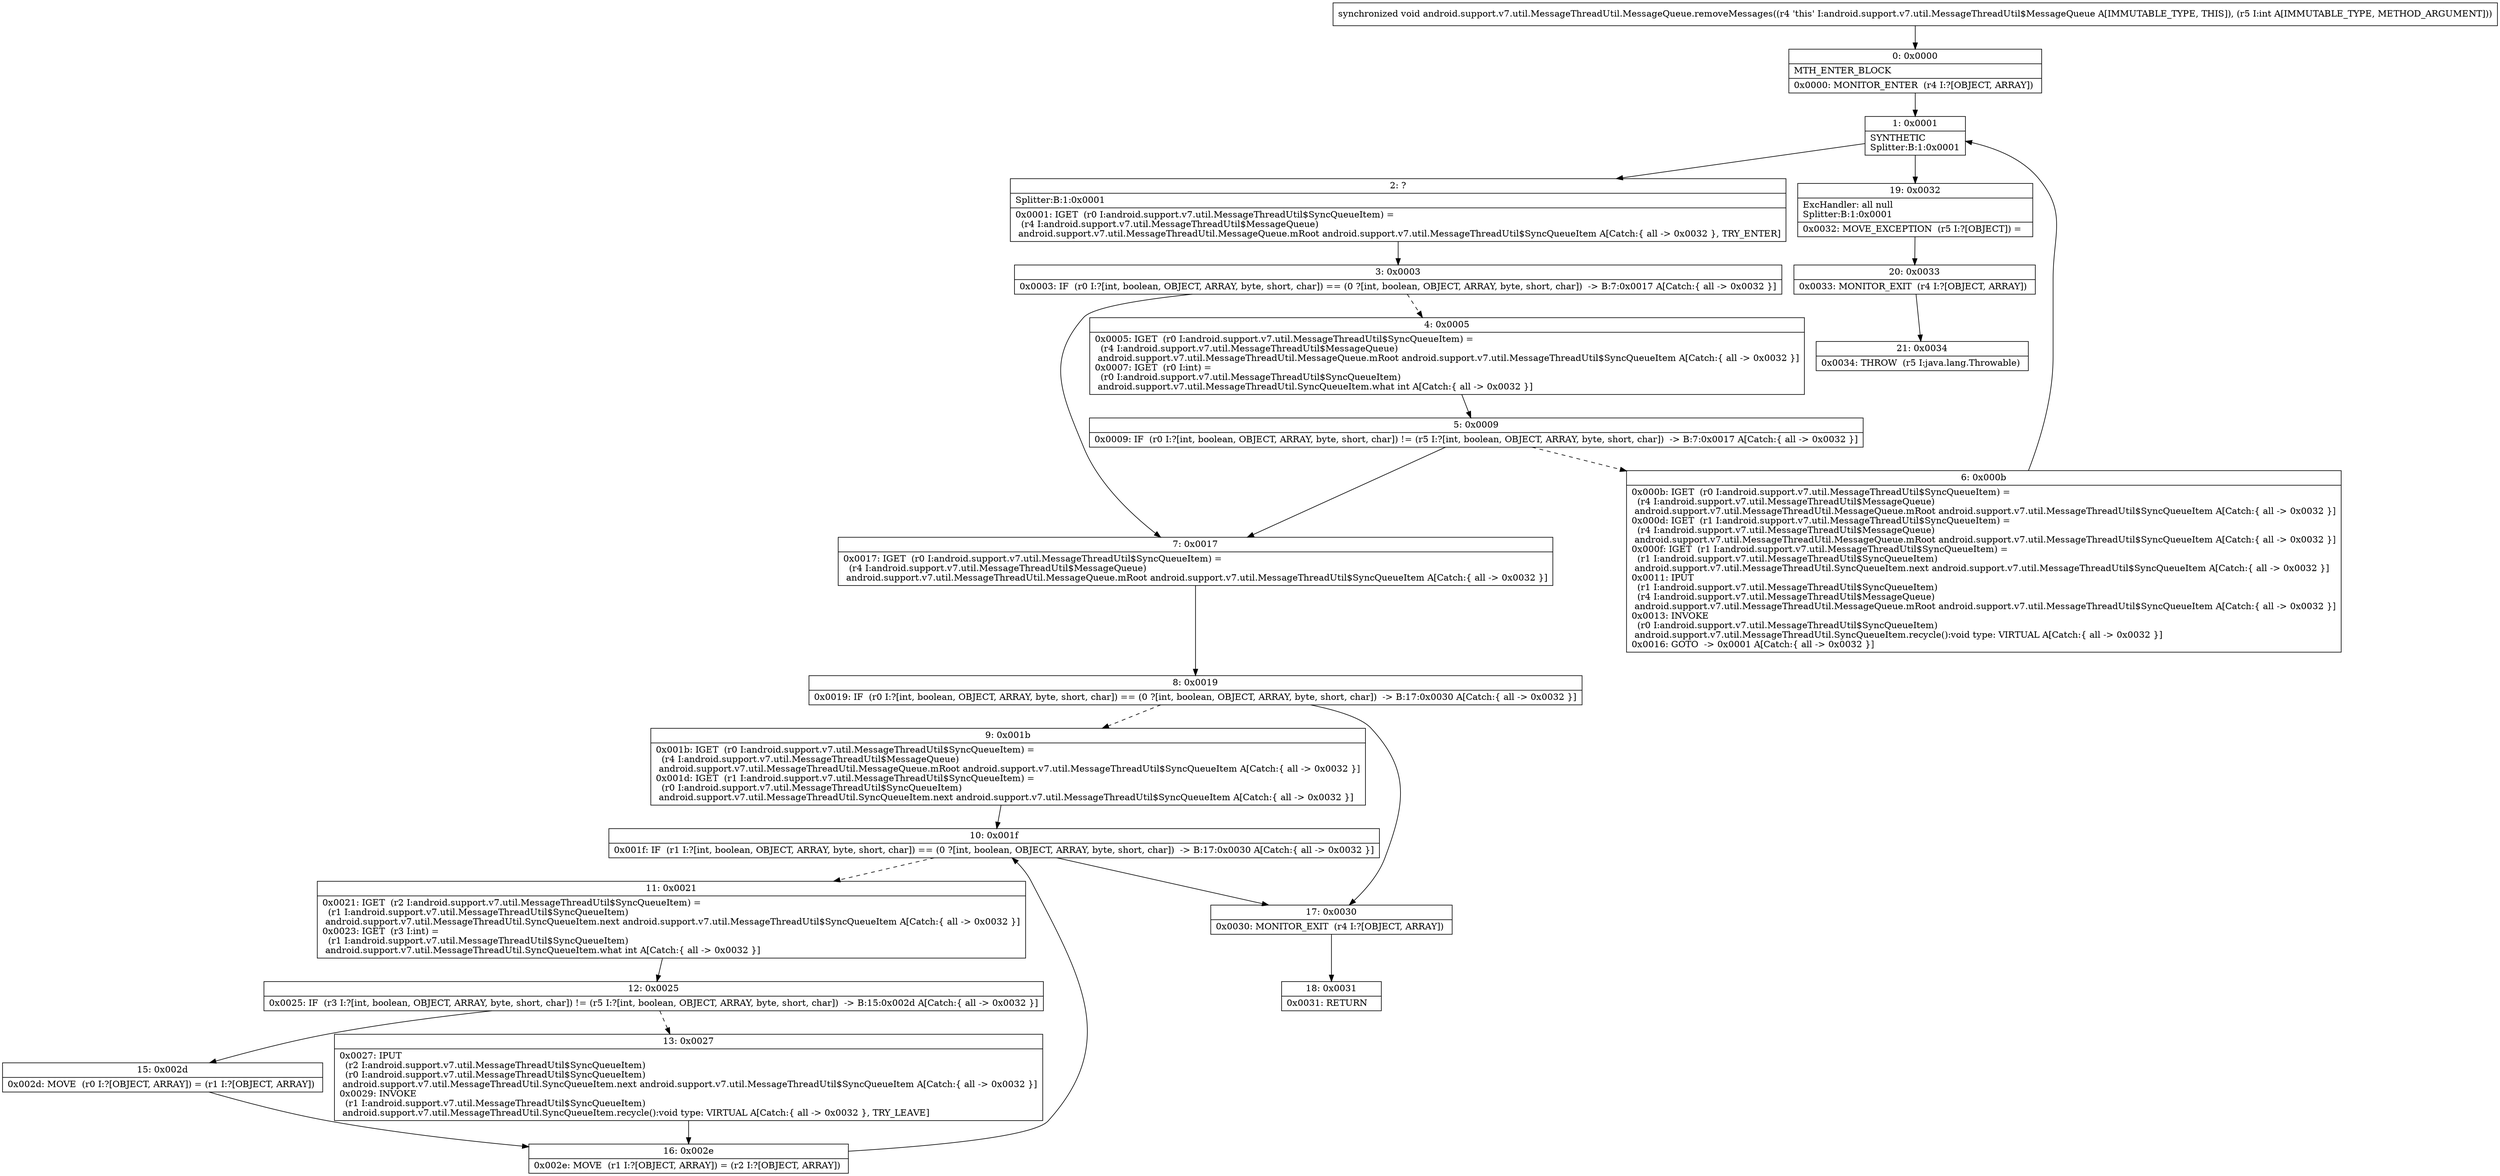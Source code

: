 digraph "CFG forandroid.support.v7.util.MessageThreadUtil.MessageQueue.removeMessages(I)V" {
Node_0 [shape=record,label="{0\:\ 0x0000|MTH_ENTER_BLOCK\l|0x0000: MONITOR_ENTER  (r4 I:?[OBJECT, ARRAY]) \l}"];
Node_1 [shape=record,label="{1\:\ 0x0001|SYNTHETIC\lSplitter:B:1:0x0001\l}"];
Node_2 [shape=record,label="{2\:\ ?|Splitter:B:1:0x0001\l|0x0001: IGET  (r0 I:android.support.v7.util.MessageThreadUtil$SyncQueueItem) = \l  (r4 I:android.support.v7.util.MessageThreadUtil$MessageQueue)\l android.support.v7.util.MessageThreadUtil.MessageQueue.mRoot android.support.v7.util.MessageThreadUtil$SyncQueueItem A[Catch:\{ all \-\> 0x0032 \}, TRY_ENTER]\l}"];
Node_3 [shape=record,label="{3\:\ 0x0003|0x0003: IF  (r0 I:?[int, boolean, OBJECT, ARRAY, byte, short, char]) == (0 ?[int, boolean, OBJECT, ARRAY, byte, short, char])  \-\> B:7:0x0017 A[Catch:\{ all \-\> 0x0032 \}]\l}"];
Node_4 [shape=record,label="{4\:\ 0x0005|0x0005: IGET  (r0 I:android.support.v7.util.MessageThreadUtil$SyncQueueItem) = \l  (r4 I:android.support.v7.util.MessageThreadUtil$MessageQueue)\l android.support.v7.util.MessageThreadUtil.MessageQueue.mRoot android.support.v7.util.MessageThreadUtil$SyncQueueItem A[Catch:\{ all \-\> 0x0032 \}]\l0x0007: IGET  (r0 I:int) = \l  (r0 I:android.support.v7.util.MessageThreadUtil$SyncQueueItem)\l android.support.v7.util.MessageThreadUtil.SyncQueueItem.what int A[Catch:\{ all \-\> 0x0032 \}]\l}"];
Node_5 [shape=record,label="{5\:\ 0x0009|0x0009: IF  (r0 I:?[int, boolean, OBJECT, ARRAY, byte, short, char]) != (r5 I:?[int, boolean, OBJECT, ARRAY, byte, short, char])  \-\> B:7:0x0017 A[Catch:\{ all \-\> 0x0032 \}]\l}"];
Node_6 [shape=record,label="{6\:\ 0x000b|0x000b: IGET  (r0 I:android.support.v7.util.MessageThreadUtil$SyncQueueItem) = \l  (r4 I:android.support.v7.util.MessageThreadUtil$MessageQueue)\l android.support.v7.util.MessageThreadUtil.MessageQueue.mRoot android.support.v7.util.MessageThreadUtil$SyncQueueItem A[Catch:\{ all \-\> 0x0032 \}]\l0x000d: IGET  (r1 I:android.support.v7.util.MessageThreadUtil$SyncQueueItem) = \l  (r4 I:android.support.v7.util.MessageThreadUtil$MessageQueue)\l android.support.v7.util.MessageThreadUtil.MessageQueue.mRoot android.support.v7.util.MessageThreadUtil$SyncQueueItem A[Catch:\{ all \-\> 0x0032 \}]\l0x000f: IGET  (r1 I:android.support.v7.util.MessageThreadUtil$SyncQueueItem) = \l  (r1 I:android.support.v7.util.MessageThreadUtil$SyncQueueItem)\l android.support.v7.util.MessageThreadUtil.SyncQueueItem.next android.support.v7.util.MessageThreadUtil$SyncQueueItem A[Catch:\{ all \-\> 0x0032 \}]\l0x0011: IPUT  \l  (r1 I:android.support.v7.util.MessageThreadUtil$SyncQueueItem)\l  (r4 I:android.support.v7.util.MessageThreadUtil$MessageQueue)\l android.support.v7.util.MessageThreadUtil.MessageQueue.mRoot android.support.v7.util.MessageThreadUtil$SyncQueueItem A[Catch:\{ all \-\> 0x0032 \}]\l0x0013: INVOKE  \l  (r0 I:android.support.v7.util.MessageThreadUtil$SyncQueueItem)\l android.support.v7.util.MessageThreadUtil.SyncQueueItem.recycle():void type: VIRTUAL A[Catch:\{ all \-\> 0x0032 \}]\l0x0016: GOTO  \-\> 0x0001 A[Catch:\{ all \-\> 0x0032 \}]\l}"];
Node_7 [shape=record,label="{7\:\ 0x0017|0x0017: IGET  (r0 I:android.support.v7.util.MessageThreadUtil$SyncQueueItem) = \l  (r4 I:android.support.v7.util.MessageThreadUtil$MessageQueue)\l android.support.v7.util.MessageThreadUtil.MessageQueue.mRoot android.support.v7.util.MessageThreadUtil$SyncQueueItem A[Catch:\{ all \-\> 0x0032 \}]\l}"];
Node_8 [shape=record,label="{8\:\ 0x0019|0x0019: IF  (r0 I:?[int, boolean, OBJECT, ARRAY, byte, short, char]) == (0 ?[int, boolean, OBJECT, ARRAY, byte, short, char])  \-\> B:17:0x0030 A[Catch:\{ all \-\> 0x0032 \}]\l}"];
Node_9 [shape=record,label="{9\:\ 0x001b|0x001b: IGET  (r0 I:android.support.v7.util.MessageThreadUtil$SyncQueueItem) = \l  (r4 I:android.support.v7.util.MessageThreadUtil$MessageQueue)\l android.support.v7.util.MessageThreadUtil.MessageQueue.mRoot android.support.v7.util.MessageThreadUtil$SyncQueueItem A[Catch:\{ all \-\> 0x0032 \}]\l0x001d: IGET  (r1 I:android.support.v7.util.MessageThreadUtil$SyncQueueItem) = \l  (r0 I:android.support.v7.util.MessageThreadUtil$SyncQueueItem)\l android.support.v7.util.MessageThreadUtil.SyncQueueItem.next android.support.v7.util.MessageThreadUtil$SyncQueueItem A[Catch:\{ all \-\> 0x0032 \}]\l}"];
Node_10 [shape=record,label="{10\:\ 0x001f|0x001f: IF  (r1 I:?[int, boolean, OBJECT, ARRAY, byte, short, char]) == (0 ?[int, boolean, OBJECT, ARRAY, byte, short, char])  \-\> B:17:0x0030 A[Catch:\{ all \-\> 0x0032 \}]\l}"];
Node_11 [shape=record,label="{11\:\ 0x0021|0x0021: IGET  (r2 I:android.support.v7.util.MessageThreadUtil$SyncQueueItem) = \l  (r1 I:android.support.v7.util.MessageThreadUtil$SyncQueueItem)\l android.support.v7.util.MessageThreadUtil.SyncQueueItem.next android.support.v7.util.MessageThreadUtil$SyncQueueItem A[Catch:\{ all \-\> 0x0032 \}]\l0x0023: IGET  (r3 I:int) = \l  (r1 I:android.support.v7.util.MessageThreadUtil$SyncQueueItem)\l android.support.v7.util.MessageThreadUtil.SyncQueueItem.what int A[Catch:\{ all \-\> 0x0032 \}]\l}"];
Node_12 [shape=record,label="{12\:\ 0x0025|0x0025: IF  (r3 I:?[int, boolean, OBJECT, ARRAY, byte, short, char]) != (r5 I:?[int, boolean, OBJECT, ARRAY, byte, short, char])  \-\> B:15:0x002d A[Catch:\{ all \-\> 0x0032 \}]\l}"];
Node_13 [shape=record,label="{13\:\ 0x0027|0x0027: IPUT  \l  (r2 I:android.support.v7.util.MessageThreadUtil$SyncQueueItem)\l  (r0 I:android.support.v7.util.MessageThreadUtil$SyncQueueItem)\l android.support.v7.util.MessageThreadUtil.SyncQueueItem.next android.support.v7.util.MessageThreadUtil$SyncQueueItem A[Catch:\{ all \-\> 0x0032 \}]\l0x0029: INVOKE  \l  (r1 I:android.support.v7.util.MessageThreadUtil$SyncQueueItem)\l android.support.v7.util.MessageThreadUtil.SyncQueueItem.recycle():void type: VIRTUAL A[Catch:\{ all \-\> 0x0032 \}, TRY_LEAVE]\l}"];
Node_15 [shape=record,label="{15\:\ 0x002d|0x002d: MOVE  (r0 I:?[OBJECT, ARRAY]) = (r1 I:?[OBJECT, ARRAY]) \l}"];
Node_16 [shape=record,label="{16\:\ 0x002e|0x002e: MOVE  (r1 I:?[OBJECT, ARRAY]) = (r2 I:?[OBJECT, ARRAY]) \l}"];
Node_17 [shape=record,label="{17\:\ 0x0030|0x0030: MONITOR_EXIT  (r4 I:?[OBJECT, ARRAY]) \l}"];
Node_18 [shape=record,label="{18\:\ 0x0031|0x0031: RETURN   \l}"];
Node_19 [shape=record,label="{19\:\ 0x0032|ExcHandler: all null\lSplitter:B:1:0x0001\l|0x0032: MOVE_EXCEPTION  (r5 I:?[OBJECT]) =  \l}"];
Node_20 [shape=record,label="{20\:\ 0x0033|0x0033: MONITOR_EXIT  (r4 I:?[OBJECT, ARRAY]) \l}"];
Node_21 [shape=record,label="{21\:\ 0x0034|0x0034: THROW  (r5 I:java.lang.Throwable) \l}"];
MethodNode[shape=record,label="{synchronized void android.support.v7.util.MessageThreadUtil.MessageQueue.removeMessages((r4 'this' I:android.support.v7.util.MessageThreadUtil$MessageQueue A[IMMUTABLE_TYPE, THIS]), (r5 I:int A[IMMUTABLE_TYPE, METHOD_ARGUMENT])) }"];
MethodNode -> Node_0;
Node_0 -> Node_1;
Node_1 -> Node_2;
Node_1 -> Node_19;
Node_2 -> Node_3;
Node_3 -> Node_4[style=dashed];
Node_3 -> Node_7;
Node_4 -> Node_5;
Node_5 -> Node_6[style=dashed];
Node_5 -> Node_7;
Node_6 -> Node_1;
Node_7 -> Node_8;
Node_8 -> Node_9[style=dashed];
Node_8 -> Node_17;
Node_9 -> Node_10;
Node_10 -> Node_11[style=dashed];
Node_10 -> Node_17;
Node_11 -> Node_12;
Node_12 -> Node_13[style=dashed];
Node_12 -> Node_15;
Node_13 -> Node_16;
Node_15 -> Node_16;
Node_16 -> Node_10;
Node_17 -> Node_18;
Node_19 -> Node_20;
Node_20 -> Node_21;
}

